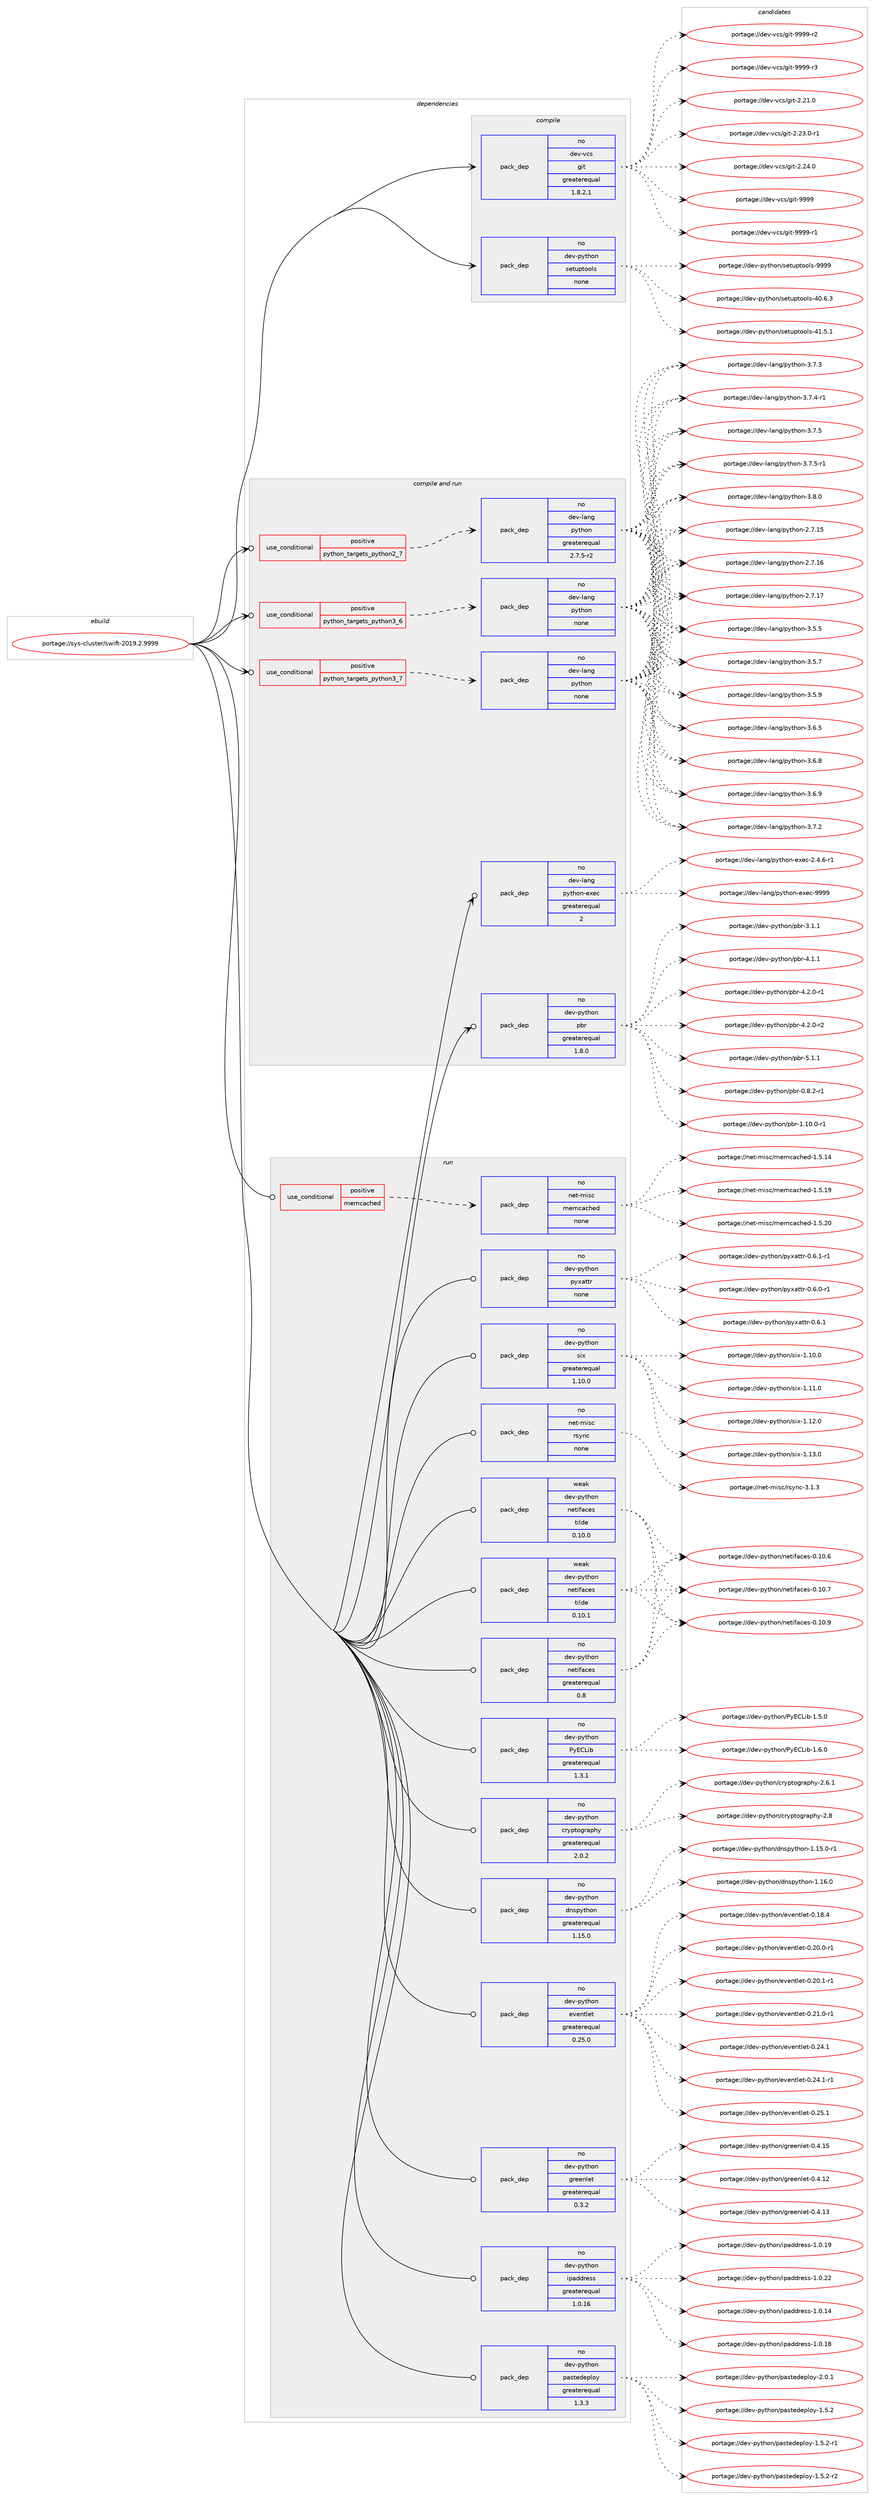 digraph prolog {

# *************
# Graph options
# *************

newrank=true;
concentrate=true;
compound=true;
graph [rankdir=LR,fontname=Helvetica,fontsize=10,ranksep=1.5];#, ranksep=2.5, nodesep=0.2];
edge  [arrowhead=vee];
node  [fontname=Helvetica,fontsize=10];

# **********
# The ebuild
# **********

subgraph cluster_leftcol {
color=gray;
rank=same;
label=<<i>ebuild</i>>;
id [label="portage://sys-cluster/swift-2019.2.9999", color=red, width=4, href="../sys-cluster/swift-2019.2.9999.svg"];
}

# ****************
# The dependencies
# ****************

subgraph cluster_midcol {
color=gray;
label=<<i>dependencies</i>>;
subgraph cluster_compile {
fillcolor="#eeeeee";
style=filled;
label=<<i>compile</i>>;
subgraph pack312205 {
dependency421271 [label=<<TABLE BORDER="0" CELLBORDER="1" CELLSPACING="0" CELLPADDING="4" WIDTH="220"><TR><TD ROWSPAN="6" CELLPADDING="30">pack_dep</TD></TR><TR><TD WIDTH="110">no</TD></TR><TR><TD>dev-python</TD></TR><TR><TD>setuptools</TD></TR><TR><TD>none</TD></TR><TR><TD></TD></TR></TABLE>>, shape=none, color=blue];
}
id:e -> dependency421271:w [weight=20,style="solid",arrowhead="vee"];
subgraph pack312206 {
dependency421272 [label=<<TABLE BORDER="0" CELLBORDER="1" CELLSPACING="0" CELLPADDING="4" WIDTH="220"><TR><TD ROWSPAN="6" CELLPADDING="30">pack_dep</TD></TR><TR><TD WIDTH="110">no</TD></TR><TR><TD>dev-vcs</TD></TR><TR><TD>git</TD></TR><TR><TD>greaterequal</TD></TR><TR><TD>1.8.2.1</TD></TR></TABLE>>, shape=none, color=blue];
}
id:e -> dependency421272:w [weight=20,style="solid",arrowhead="vee"];
}
subgraph cluster_compileandrun {
fillcolor="#eeeeee";
style=filled;
label=<<i>compile and run</i>>;
subgraph cond102037 {
dependency421273 [label=<<TABLE BORDER="0" CELLBORDER="1" CELLSPACING="0" CELLPADDING="4"><TR><TD ROWSPAN="3" CELLPADDING="10">use_conditional</TD></TR><TR><TD>positive</TD></TR><TR><TD>python_targets_python2_7</TD></TR></TABLE>>, shape=none, color=red];
subgraph pack312207 {
dependency421274 [label=<<TABLE BORDER="0" CELLBORDER="1" CELLSPACING="0" CELLPADDING="4" WIDTH="220"><TR><TD ROWSPAN="6" CELLPADDING="30">pack_dep</TD></TR><TR><TD WIDTH="110">no</TD></TR><TR><TD>dev-lang</TD></TR><TR><TD>python</TD></TR><TR><TD>greaterequal</TD></TR><TR><TD>2.7.5-r2</TD></TR></TABLE>>, shape=none, color=blue];
}
dependency421273:e -> dependency421274:w [weight=20,style="dashed",arrowhead="vee"];
}
id:e -> dependency421273:w [weight=20,style="solid",arrowhead="odotvee"];
subgraph cond102038 {
dependency421275 [label=<<TABLE BORDER="0" CELLBORDER="1" CELLSPACING="0" CELLPADDING="4"><TR><TD ROWSPAN="3" CELLPADDING="10">use_conditional</TD></TR><TR><TD>positive</TD></TR><TR><TD>python_targets_python3_6</TD></TR></TABLE>>, shape=none, color=red];
subgraph pack312208 {
dependency421276 [label=<<TABLE BORDER="0" CELLBORDER="1" CELLSPACING="0" CELLPADDING="4" WIDTH="220"><TR><TD ROWSPAN="6" CELLPADDING="30">pack_dep</TD></TR><TR><TD WIDTH="110">no</TD></TR><TR><TD>dev-lang</TD></TR><TR><TD>python</TD></TR><TR><TD>none</TD></TR><TR><TD></TD></TR></TABLE>>, shape=none, color=blue];
}
dependency421275:e -> dependency421276:w [weight=20,style="dashed",arrowhead="vee"];
}
id:e -> dependency421275:w [weight=20,style="solid",arrowhead="odotvee"];
subgraph cond102039 {
dependency421277 [label=<<TABLE BORDER="0" CELLBORDER="1" CELLSPACING="0" CELLPADDING="4"><TR><TD ROWSPAN="3" CELLPADDING="10">use_conditional</TD></TR><TR><TD>positive</TD></TR><TR><TD>python_targets_python3_7</TD></TR></TABLE>>, shape=none, color=red];
subgraph pack312209 {
dependency421278 [label=<<TABLE BORDER="0" CELLBORDER="1" CELLSPACING="0" CELLPADDING="4" WIDTH="220"><TR><TD ROWSPAN="6" CELLPADDING="30">pack_dep</TD></TR><TR><TD WIDTH="110">no</TD></TR><TR><TD>dev-lang</TD></TR><TR><TD>python</TD></TR><TR><TD>none</TD></TR><TR><TD></TD></TR></TABLE>>, shape=none, color=blue];
}
dependency421277:e -> dependency421278:w [weight=20,style="dashed",arrowhead="vee"];
}
id:e -> dependency421277:w [weight=20,style="solid",arrowhead="odotvee"];
subgraph pack312210 {
dependency421279 [label=<<TABLE BORDER="0" CELLBORDER="1" CELLSPACING="0" CELLPADDING="4" WIDTH="220"><TR><TD ROWSPAN="6" CELLPADDING="30">pack_dep</TD></TR><TR><TD WIDTH="110">no</TD></TR><TR><TD>dev-lang</TD></TR><TR><TD>python-exec</TD></TR><TR><TD>greaterequal</TD></TR><TR><TD>2</TD></TR></TABLE>>, shape=none, color=blue];
}
id:e -> dependency421279:w [weight=20,style="solid",arrowhead="odotvee"];
subgraph pack312211 {
dependency421280 [label=<<TABLE BORDER="0" CELLBORDER="1" CELLSPACING="0" CELLPADDING="4" WIDTH="220"><TR><TD ROWSPAN="6" CELLPADDING="30">pack_dep</TD></TR><TR><TD WIDTH="110">no</TD></TR><TR><TD>dev-python</TD></TR><TR><TD>pbr</TD></TR><TR><TD>greaterequal</TD></TR><TR><TD>1.8.0</TD></TR></TABLE>>, shape=none, color=blue];
}
id:e -> dependency421280:w [weight=20,style="solid",arrowhead="odotvee"];
}
subgraph cluster_run {
fillcolor="#eeeeee";
style=filled;
label=<<i>run</i>>;
subgraph cond102040 {
dependency421281 [label=<<TABLE BORDER="0" CELLBORDER="1" CELLSPACING="0" CELLPADDING="4"><TR><TD ROWSPAN="3" CELLPADDING="10">use_conditional</TD></TR><TR><TD>positive</TD></TR><TR><TD>memcached</TD></TR></TABLE>>, shape=none, color=red];
subgraph pack312212 {
dependency421282 [label=<<TABLE BORDER="0" CELLBORDER="1" CELLSPACING="0" CELLPADDING="4" WIDTH="220"><TR><TD ROWSPAN="6" CELLPADDING="30">pack_dep</TD></TR><TR><TD WIDTH="110">no</TD></TR><TR><TD>net-misc</TD></TR><TR><TD>memcached</TD></TR><TR><TD>none</TD></TR><TR><TD></TD></TR></TABLE>>, shape=none, color=blue];
}
dependency421281:e -> dependency421282:w [weight=20,style="dashed",arrowhead="vee"];
}
id:e -> dependency421281:w [weight=20,style="solid",arrowhead="odot"];
subgraph pack312213 {
dependency421283 [label=<<TABLE BORDER="0" CELLBORDER="1" CELLSPACING="0" CELLPADDING="4" WIDTH="220"><TR><TD ROWSPAN="6" CELLPADDING="30">pack_dep</TD></TR><TR><TD WIDTH="110">no</TD></TR><TR><TD>dev-python</TD></TR><TR><TD>PyECLib</TD></TR><TR><TD>greaterequal</TD></TR><TR><TD>1.3.1</TD></TR></TABLE>>, shape=none, color=blue];
}
id:e -> dependency421283:w [weight=20,style="solid",arrowhead="odot"];
subgraph pack312214 {
dependency421284 [label=<<TABLE BORDER="0" CELLBORDER="1" CELLSPACING="0" CELLPADDING="4" WIDTH="220"><TR><TD ROWSPAN="6" CELLPADDING="30">pack_dep</TD></TR><TR><TD WIDTH="110">no</TD></TR><TR><TD>dev-python</TD></TR><TR><TD>cryptography</TD></TR><TR><TD>greaterequal</TD></TR><TR><TD>2.0.2</TD></TR></TABLE>>, shape=none, color=blue];
}
id:e -> dependency421284:w [weight=20,style="solid",arrowhead="odot"];
subgraph pack312215 {
dependency421285 [label=<<TABLE BORDER="0" CELLBORDER="1" CELLSPACING="0" CELLPADDING="4" WIDTH="220"><TR><TD ROWSPAN="6" CELLPADDING="30">pack_dep</TD></TR><TR><TD WIDTH="110">no</TD></TR><TR><TD>dev-python</TD></TR><TR><TD>dnspython</TD></TR><TR><TD>greaterequal</TD></TR><TR><TD>1.15.0</TD></TR></TABLE>>, shape=none, color=blue];
}
id:e -> dependency421285:w [weight=20,style="solid",arrowhead="odot"];
subgraph pack312216 {
dependency421286 [label=<<TABLE BORDER="0" CELLBORDER="1" CELLSPACING="0" CELLPADDING="4" WIDTH="220"><TR><TD ROWSPAN="6" CELLPADDING="30">pack_dep</TD></TR><TR><TD WIDTH="110">no</TD></TR><TR><TD>dev-python</TD></TR><TR><TD>eventlet</TD></TR><TR><TD>greaterequal</TD></TR><TR><TD>0.25.0</TD></TR></TABLE>>, shape=none, color=blue];
}
id:e -> dependency421286:w [weight=20,style="solid",arrowhead="odot"];
subgraph pack312217 {
dependency421287 [label=<<TABLE BORDER="0" CELLBORDER="1" CELLSPACING="0" CELLPADDING="4" WIDTH="220"><TR><TD ROWSPAN="6" CELLPADDING="30">pack_dep</TD></TR><TR><TD WIDTH="110">no</TD></TR><TR><TD>dev-python</TD></TR><TR><TD>greenlet</TD></TR><TR><TD>greaterequal</TD></TR><TR><TD>0.3.2</TD></TR></TABLE>>, shape=none, color=blue];
}
id:e -> dependency421287:w [weight=20,style="solid",arrowhead="odot"];
subgraph pack312218 {
dependency421288 [label=<<TABLE BORDER="0" CELLBORDER="1" CELLSPACING="0" CELLPADDING="4" WIDTH="220"><TR><TD ROWSPAN="6" CELLPADDING="30">pack_dep</TD></TR><TR><TD WIDTH="110">no</TD></TR><TR><TD>dev-python</TD></TR><TR><TD>ipaddress</TD></TR><TR><TD>greaterequal</TD></TR><TR><TD>1.0.16</TD></TR></TABLE>>, shape=none, color=blue];
}
id:e -> dependency421288:w [weight=20,style="solid",arrowhead="odot"];
subgraph pack312219 {
dependency421289 [label=<<TABLE BORDER="0" CELLBORDER="1" CELLSPACING="0" CELLPADDING="4" WIDTH="220"><TR><TD ROWSPAN="6" CELLPADDING="30">pack_dep</TD></TR><TR><TD WIDTH="110">no</TD></TR><TR><TD>dev-python</TD></TR><TR><TD>netifaces</TD></TR><TR><TD>greaterequal</TD></TR><TR><TD>0.8</TD></TR></TABLE>>, shape=none, color=blue];
}
id:e -> dependency421289:w [weight=20,style="solid",arrowhead="odot"];
subgraph pack312220 {
dependency421290 [label=<<TABLE BORDER="0" CELLBORDER="1" CELLSPACING="0" CELLPADDING="4" WIDTH="220"><TR><TD ROWSPAN="6" CELLPADDING="30">pack_dep</TD></TR><TR><TD WIDTH="110">no</TD></TR><TR><TD>dev-python</TD></TR><TR><TD>pastedeploy</TD></TR><TR><TD>greaterequal</TD></TR><TR><TD>1.3.3</TD></TR></TABLE>>, shape=none, color=blue];
}
id:e -> dependency421290:w [weight=20,style="solid",arrowhead="odot"];
subgraph pack312221 {
dependency421291 [label=<<TABLE BORDER="0" CELLBORDER="1" CELLSPACING="0" CELLPADDING="4" WIDTH="220"><TR><TD ROWSPAN="6" CELLPADDING="30">pack_dep</TD></TR><TR><TD WIDTH="110">no</TD></TR><TR><TD>dev-python</TD></TR><TR><TD>pyxattr</TD></TR><TR><TD>none</TD></TR><TR><TD></TD></TR></TABLE>>, shape=none, color=blue];
}
id:e -> dependency421291:w [weight=20,style="solid",arrowhead="odot"];
subgraph pack312222 {
dependency421292 [label=<<TABLE BORDER="0" CELLBORDER="1" CELLSPACING="0" CELLPADDING="4" WIDTH="220"><TR><TD ROWSPAN="6" CELLPADDING="30">pack_dep</TD></TR><TR><TD WIDTH="110">no</TD></TR><TR><TD>dev-python</TD></TR><TR><TD>six</TD></TR><TR><TD>greaterequal</TD></TR><TR><TD>1.10.0</TD></TR></TABLE>>, shape=none, color=blue];
}
id:e -> dependency421292:w [weight=20,style="solid",arrowhead="odot"];
subgraph pack312223 {
dependency421293 [label=<<TABLE BORDER="0" CELLBORDER="1" CELLSPACING="0" CELLPADDING="4" WIDTH="220"><TR><TD ROWSPAN="6" CELLPADDING="30">pack_dep</TD></TR><TR><TD WIDTH="110">no</TD></TR><TR><TD>net-misc</TD></TR><TR><TD>rsync</TD></TR><TR><TD>none</TD></TR><TR><TD></TD></TR></TABLE>>, shape=none, color=blue];
}
id:e -> dependency421293:w [weight=20,style="solid",arrowhead="odot"];
subgraph pack312224 {
dependency421294 [label=<<TABLE BORDER="0" CELLBORDER="1" CELLSPACING="0" CELLPADDING="4" WIDTH="220"><TR><TD ROWSPAN="6" CELLPADDING="30">pack_dep</TD></TR><TR><TD WIDTH="110">weak</TD></TR><TR><TD>dev-python</TD></TR><TR><TD>netifaces</TD></TR><TR><TD>tilde</TD></TR><TR><TD>0.10.0</TD></TR></TABLE>>, shape=none, color=blue];
}
id:e -> dependency421294:w [weight=20,style="solid",arrowhead="odot"];
subgraph pack312225 {
dependency421295 [label=<<TABLE BORDER="0" CELLBORDER="1" CELLSPACING="0" CELLPADDING="4" WIDTH="220"><TR><TD ROWSPAN="6" CELLPADDING="30">pack_dep</TD></TR><TR><TD WIDTH="110">weak</TD></TR><TR><TD>dev-python</TD></TR><TR><TD>netifaces</TD></TR><TR><TD>tilde</TD></TR><TR><TD>0.10.1</TD></TR></TABLE>>, shape=none, color=blue];
}
id:e -> dependency421295:w [weight=20,style="solid",arrowhead="odot"];
}
}

# **************
# The candidates
# **************

subgraph cluster_choices {
rank=same;
color=gray;
label=<<i>candidates</i>>;

subgraph choice312205 {
color=black;
nodesep=1;
choiceportage100101118451121211161041111104711510111611711211611111110811545524846544651 [label="portage://dev-python/setuptools-40.6.3", color=red, width=4,href="../dev-python/setuptools-40.6.3.svg"];
choiceportage100101118451121211161041111104711510111611711211611111110811545524946534649 [label="portage://dev-python/setuptools-41.5.1", color=red, width=4,href="../dev-python/setuptools-41.5.1.svg"];
choiceportage10010111845112121116104111110471151011161171121161111111081154557575757 [label="portage://dev-python/setuptools-9999", color=red, width=4,href="../dev-python/setuptools-9999.svg"];
dependency421271:e -> choiceportage100101118451121211161041111104711510111611711211611111110811545524846544651:w [style=dotted,weight="100"];
dependency421271:e -> choiceportage100101118451121211161041111104711510111611711211611111110811545524946534649:w [style=dotted,weight="100"];
dependency421271:e -> choiceportage10010111845112121116104111110471151011161171121161111111081154557575757:w [style=dotted,weight="100"];
}
subgraph choice312206 {
color=black;
nodesep=1;
choiceportage10010111845118991154710310511645504650494648 [label="portage://dev-vcs/git-2.21.0", color=red, width=4,href="../dev-vcs/git-2.21.0.svg"];
choiceportage100101118451189911547103105116455046505146484511449 [label="portage://dev-vcs/git-2.23.0-r1", color=red, width=4,href="../dev-vcs/git-2.23.0-r1.svg"];
choiceportage10010111845118991154710310511645504650524648 [label="portage://dev-vcs/git-2.24.0", color=red, width=4,href="../dev-vcs/git-2.24.0.svg"];
choiceportage1001011184511899115471031051164557575757 [label="portage://dev-vcs/git-9999", color=red, width=4,href="../dev-vcs/git-9999.svg"];
choiceportage10010111845118991154710310511645575757574511449 [label="portage://dev-vcs/git-9999-r1", color=red, width=4,href="../dev-vcs/git-9999-r1.svg"];
choiceportage10010111845118991154710310511645575757574511450 [label="portage://dev-vcs/git-9999-r2", color=red, width=4,href="../dev-vcs/git-9999-r2.svg"];
choiceportage10010111845118991154710310511645575757574511451 [label="portage://dev-vcs/git-9999-r3", color=red, width=4,href="../dev-vcs/git-9999-r3.svg"];
dependency421272:e -> choiceportage10010111845118991154710310511645504650494648:w [style=dotted,weight="100"];
dependency421272:e -> choiceportage100101118451189911547103105116455046505146484511449:w [style=dotted,weight="100"];
dependency421272:e -> choiceportage10010111845118991154710310511645504650524648:w [style=dotted,weight="100"];
dependency421272:e -> choiceportage1001011184511899115471031051164557575757:w [style=dotted,weight="100"];
dependency421272:e -> choiceportage10010111845118991154710310511645575757574511449:w [style=dotted,weight="100"];
dependency421272:e -> choiceportage10010111845118991154710310511645575757574511450:w [style=dotted,weight="100"];
dependency421272:e -> choiceportage10010111845118991154710310511645575757574511451:w [style=dotted,weight="100"];
}
subgraph choice312207 {
color=black;
nodesep=1;
choiceportage10010111845108971101034711212111610411111045504655464953 [label="portage://dev-lang/python-2.7.15", color=red, width=4,href="../dev-lang/python-2.7.15.svg"];
choiceportage10010111845108971101034711212111610411111045504655464954 [label="portage://dev-lang/python-2.7.16", color=red, width=4,href="../dev-lang/python-2.7.16.svg"];
choiceportage10010111845108971101034711212111610411111045504655464955 [label="portage://dev-lang/python-2.7.17", color=red, width=4,href="../dev-lang/python-2.7.17.svg"];
choiceportage100101118451089711010347112121116104111110455146534653 [label="portage://dev-lang/python-3.5.5", color=red, width=4,href="../dev-lang/python-3.5.5.svg"];
choiceportage100101118451089711010347112121116104111110455146534655 [label="portage://dev-lang/python-3.5.7", color=red, width=4,href="../dev-lang/python-3.5.7.svg"];
choiceportage100101118451089711010347112121116104111110455146534657 [label="portage://dev-lang/python-3.5.9", color=red, width=4,href="../dev-lang/python-3.5.9.svg"];
choiceportage100101118451089711010347112121116104111110455146544653 [label="portage://dev-lang/python-3.6.5", color=red, width=4,href="../dev-lang/python-3.6.5.svg"];
choiceportage100101118451089711010347112121116104111110455146544656 [label="portage://dev-lang/python-3.6.8", color=red, width=4,href="../dev-lang/python-3.6.8.svg"];
choiceportage100101118451089711010347112121116104111110455146544657 [label="portage://dev-lang/python-3.6.9", color=red, width=4,href="../dev-lang/python-3.6.9.svg"];
choiceportage100101118451089711010347112121116104111110455146554650 [label="portage://dev-lang/python-3.7.2", color=red, width=4,href="../dev-lang/python-3.7.2.svg"];
choiceportage100101118451089711010347112121116104111110455146554651 [label="portage://dev-lang/python-3.7.3", color=red, width=4,href="../dev-lang/python-3.7.3.svg"];
choiceportage1001011184510897110103471121211161041111104551465546524511449 [label="portage://dev-lang/python-3.7.4-r1", color=red, width=4,href="../dev-lang/python-3.7.4-r1.svg"];
choiceportage100101118451089711010347112121116104111110455146554653 [label="portage://dev-lang/python-3.7.5", color=red, width=4,href="../dev-lang/python-3.7.5.svg"];
choiceportage1001011184510897110103471121211161041111104551465546534511449 [label="portage://dev-lang/python-3.7.5-r1", color=red, width=4,href="../dev-lang/python-3.7.5-r1.svg"];
choiceportage100101118451089711010347112121116104111110455146564648 [label="portage://dev-lang/python-3.8.0", color=red, width=4,href="../dev-lang/python-3.8.0.svg"];
dependency421274:e -> choiceportage10010111845108971101034711212111610411111045504655464953:w [style=dotted,weight="100"];
dependency421274:e -> choiceportage10010111845108971101034711212111610411111045504655464954:w [style=dotted,weight="100"];
dependency421274:e -> choiceportage10010111845108971101034711212111610411111045504655464955:w [style=dotted,weight="100"];
dependency421274:e -> choiceportage100101118451089711010347112121116104111110455146534653:w [style=dotted,weight="100"];
dependency421274:e -> choiceportage100101118451089711010347112121116104111110455146534655:w [style=dotted,weight="100"];
dependency421274:e -> choiceportage100101118451089711010347112121116104111110455146534657:w [style=dotted,weight="100"];
dependency421274:e -> choiceportage100101118451089711010347112121116104111110455146544653:w [style=dotted,weight="100"];
dependency421274:e -> choiceportage100101118451089711010347112121116104111110455146544656:w [style=dotted,weight="100"];
dependency421274:e -> choiceportage100101118451089711010347112121116104111110455146544657:w [style=dotted,weight="100"];
dependency421274:e -> choiceportage100101118451089711010347112121116104111110455146554650:w [style=dotted,weight="100"];
dependency421274:e -> choiceportage100101118451089711010347112121116104111110455146554651:w [style=dotted,weight="100"];
dependency421274:e -> choiceportage1001011184510897110103471121211161041111104551465546524511449:w [style=dotted,weight="100"];
dependency421274:e -> choiceportage100101118451089711010347112121116104111110455146554653:w [style=dotted,weight="100"];
dependency421274:e -> choiceportage1001011184510897110103471121211161041111104551465546534511449:w [style=dotted,weight="100"];
dependency421274:e -> choiceportage100101118451089711010347112121116104111110455146564648:w [style=dotted,weight="100"];
}
subgraph choice312208 {
color=black;
nodesep=1;
choiceportage10010111845108971101034711212111610411111045504655464953 [label="portage://dev-lang/python-2.7.15", color=red, width=4,href="../dev-lang/python-2.7.15.svg"];
choiceportage10010111845108971101034711212111610411111045504655464954 [label="portage://dev-lang/python-2.7.16", color=red, width=4,href="../dev-lang/python-2.7.16.svg"];
choiceportage10010111845108971101034711212111610411111045504655464955 [label="portage://dev-lang/python-2.7.17", color=red, width=4,href="../dev-lang/python-2.7.17.svg"];
choiceportage100101118451089711010347112121116104111110455146534653 [label="portage://dev-lang/python-3.5.5", color=red, width=4,href="../dev-lang/python-3.5.5.svg"];
choiceportage100101118451089711010347112121116104111110455146534655 [label="portage://dev-lang/python-3.5.7", color=red, width=4,href="../dev-lang/python-3.5.7.svg"];
choiceportage100101118451089711010347112121116104111110455146534657 [label="portage://dev-lang/python-3.5.9", color=red, width=4,href="../dev-lang/python-3.5.9.svg"];
choiceportage100101118451089711010347112121116104111110455146544653 [label="portage://dev-lang/python-3.6.5", color=red, width=4,href="../dev-lang/python-3.6.5.svg"];
choiceportage100101118451089711010347112121116104111110455146544656 [label="portage://dev-lang/python-3.6.8", color=red, width=4,href="../dev-lang/python-3.6.8.svg"];
choiceportage100101118451089711010347112121116104111110455146544657 [label="portage://dev-lang/python-3.6.9", color=red, width=4,href="../dev-lang/python-3.6.9.svg"];
choiceportage100101118451089711010347112121116104111110455146554650 [label="portage://dev-lang/python-3.7.2", color=red, width=4,href="../dev-lang/python-3.7.2.svg"];
choiceportage100101118451089711010347112121116104111110455146554651 [label="portage://dev-lang/python-3.7.3", color=red, width=4,href="../dev-lang/python-3.7.3.svg"];
choiceportage1001011184510897110103471121211161041111104551465546524511449 [label="portage://dev-lang/python-3.7.4-r1", color=red, width=4,href="../dev-lang/python-3.7.4-r1.svg"];
choiceportage100101118451089711010347112121116104111110455146554653 [label="portage://dev-lang/python-3.7.5", color=red, width=4,href="../dev-lang/python-3.7.5.svg"];
choiceportage1001011184510897110103471121211161041111104551465546534511449 [label="portage://dev-lang/python-3.7.5-r1", color=red, width=4,href="../dev-lang/python-3.7.5-r1.svg"];
choiceportage100101118451089711010347112121116104111110455146564648 [label="portage://dev-lang/python-3.8.0", color=red, width=4,href="../dev-lang/python-3.8.0.svg"];
dependency421276:e -> choiceportage10010111845108971101034711212111610411111045504655464953:w [style=dotted,weight="100"];
dependency421276:e -> choiceportage10010111845108971101034711212111610411111045504655464954:w [style=dotted,weight="100"];
dependency421276:e -> choiceportage10010111845108971101034711212111610411111045504655464955:w [style=dotted,weight="100"];
dependency421276:e -> choiceportage100101118451089711010347112121116104111110455146534653:w [style=dotted,weight="100"];
dependency421276:e -> choiceportage100101118451089711010347112121116104111110455146534655:w [style=dotted,weight="100"];
dependency421276:e -> choiceportage100101118451089711010347112121116104111110455146534657:w [style=dotted,weight="100"];
dependency421276:e -> choiceportage100101118451089711010347112121116104111110455146544653:w [style=dotted,weight="100"];
dependency421276:e -> choiceportage100101118451089711010347112121116104111110455146544656:w [style=dotted,weight="100"];
dependency421276:e -> choiceportage100101118451089711010347112121116104111110455146544657:w [style=dotted,weight="100"];
dependency421276:e -> choiceportage100101118451089711010347112121116104111110455146554650:w [style=dotted,weight="100"];
dependency421276:e -> choiceportage100101118451089711010347112121116104111110455146554651:w [style=dotted,weight="100"];
dependency421276:e -> choiceportage1001011184510897110103471121211161041111104551465546524511449:w [style=dotted,weight="100"];
dependency421276:e -> choiceportage100101118451089711010347112121116104111110455146554653:w [style=dotted,weight="100"];
dependency421276:e -> choiceportage1001011184510897110103471121211161041111104551465546534511449:w [style=dotted,weight="100"];
dependency421276:e -> choiceportage100101118451089711010347112121116104111110455146564648:w [style=dotted,weight="100"];
}
subgraph choice312209 {
color=black;
nodesep=1;
choiceportage10010111845108971101034711212111610411111045504655464953 [label="portage://dev-lang/python-2.7.15", color=red, width=4,href="../dev-lang/python-2.7.15.svg"];
choiceportage10010111845108971101034711212111610411111045504655464954 [label="portage://dev-lang/python-2.7.16", color=red, width=4,href="../dev-lang/python-2.7.16.svg"];
choiceportage10010111845108971101034711212111610411111045504655464955 [label="portage://dev-lang/python-2.7.17", color=red, width=4,href="../dev-lang/python-2.7.17.svg"];
choiceportage100101118451089711010347112121116104111110455146534653 [label="portage://dev-lang/python-3.5.5", color=red, width=4,href="../dev-lang/python-3.5.5.svg"];
choiceportage100101118451089711010347112121116104111110455146534655 [label="portage://dev-lang/python-3.5.7", color=red, width=4,href="../dev-lang/python-3.5.7.svg"];
choiceportage100101118451089711010347112121116104111110455146534657 [label="portage://dev-lang/python-3.5.9", color=red, width=4,href="../dev-lang/python-3.5.9.svg"];
choiceportage100101118451089711010347112121116104111110455146544653 [label="portage://dev-lang/python-3.6.5", color=red, width=4,href="../dev-lang/python-3.6.5.svg"];
choiceportage100101118451089711010347112121116104111110455146544656 [label="portage://dev-lang/python-3.6.8", color=red, width=4,href="../dev-lang/python-3.6.8.svg"];
choiceportage100101118451089711010347112121116104111110455146544657 [label="portage://dev-lang/python-3.6.9", color=red, width=4,href="../dev-lang/python-3.6.9.svg"];
choiceportage100101118451089711010347112121116104111110455146554650 [label="portage://dev-lang/python-3.7.2", color=red, width=4,href="../dev-lang/python-3.7.2.svg"];
choiceportage100101118451089711010347112121116104111110455146554651 [label="portage://dev-lang/python-3.7.3", color=red, width=4,href="../dev-lang/python-3.7.3.svg"];
choiceportage1001011184510897110103471121211161041111104551465546524511449 [label="portage://dev-lang/python-3.7.4-r1", color=red, width=4,href="../dev-lang/python-3.7.4-r1.svg"];
choiceportage100101118451089711010347112121116104111110455146554653 [label="portage://dev-lang/python-3.7.5", color=red, width=4,href="../dev-lang/python-3.7.5.svg"];
choiceportage1001011184510897110103471121211161041111104551465546534511449 [label="portage://dev-lang/python-3.7.5-r1", color=red, width=4,href="../dev-lang/python-3.7.5-r1.svg"];
choiceportage100101118451089711010347112121116104111110455146564648 [label="portage://dev-lang/python-3.8.0", color=red, width=4,href="../dev-lang/python-3.8.0.svg"];
dependency421278:e -> choiceportage10010111845108971101034711212111610411111045504655464953:w [style=dotted,weight="100"];
dependency421278:e -> choiceportage10010111845108971101034711212111610411111045504655464954:w [style=dotted,weight="100"];
dependency421278:e -> choiceportage10010111845108971101034711212111610411111045504655464955:w [style=dotted,weight="100"];
dependency421278:e -> choiceportage100101118451089711010347112121116104111110455146534653:w [style=dotted,weight="100"];
dependency421278:e -> choiceportage100101118451089711010347112121116104111110455146534655:w [style=dotted,weight="100"];
dependency421278:e -> choiceportage100101118451089711010347112121116104111110455146534657:w [style=dotted,weight="100"];
dependency421278:e -> choiceportage100101118451089711010347112121116104111110455146544653:w [style=dotted,weight="100"];
dependency421278:e -> choiceportage100101118451089711010347112121116104111110455146544656:w [style=dotted,weight="100"];
dependency421278:e -> choiceportage100101118451089711010347112121116104111110455146544657:w [style=dotted,weight="100"];
dependency421278:e -> choiceportage100101118451089711010347112121116104111110455146554650:w [style=dotted,weight="100"];
dependency421278:e -> choiceportage100101118451089711010347112121116104111110455146554651:w [style=dotted,weight="100"];
dependency421278:e -> choiceportage1001011184510897110103471121211161041111104551465546524511449:w [style=dotted,weight="100"];
dependency421278:e -> choiceportage100101118451089711010347112121116104111110455146554653:w [style=dotted,weight="100"];
dependency421278:e -> choiceportage1001011184510897110103471121211161041111104551465546534511449:w [style=dotted,weight="100"];
dependency421278:e -> choiceportage100101118451089711010347112121116104111110455146564648:w [style=dotted,weight="100"];
}
subgraph choice312210 {
color=black;
nodesep=1;
choiceportage10010111845108971101034711212111610411111045101120101994550465246544511449 [label="portage://dev-lang/python-exec-2.4.6-r1", color=red, width=4,href="../dev-lang/python-exec-2.4.6-r1.svg"];
choiceportage10010111845108971101034711212111610411111045101120101994557575757 [label="portage://dev-lang/python-exec-9999", color=red, width=4,href="../dev-lang/python-exec-9999.svg"];
dependency421279:e -> choiceportage10010111845108971101034711212111610411111045101120101994550465246544511449:w [style=dotted,weight="100"];
dependency421279:e -> choiceportage10010111845108971101034711212111610411111045101120101994557575757:w [style=dotted,weight="100"];
}
subgraph choice312211 {
color=black;
nodesep=1;
choiceportage1001011184511212111610411111047112981144548465646504511449 [label="portage://dev-python/pbr-0.8.2-r1", color=red, width=4,href="../dev-python/pbr-0.8.2-r1.svg"];
choiceportage100101118451121211161041111104711298114454946494846484511449 [label="portage://dev-python/pbr-1.10.0-r1", color=red, width=4,href="../dev-python/pbr-1.10.0-r1.svg"];
choiceportage100101118451121211161041111104711298114455146494649 [label="portage://dev-python/pbr-3.1.1", color=red, width=4,href="../dev-python/pbr-3.1.1.svg"];
choiceportage100101118451121211161041111104711298114455246494649 [label="portage://dev-python/pbr-4.1.1", color=red, width=4,href="../dev-python/pbr-4.1.1.svg"];
choiceportage1001011184511212111610411111047112981144552465046484511449 [label="portage://dev-python/pbr-4.2.0-r1", color=red, width=4,href="../dev-python/pbr-4.2.0-r1.svg"];
choiceportage1001011184511212111610411111047112981144552465046484511450 [label="portage://dev-python/pbr-4.2.0-r2", color=red, width=4,href="../dev-python/pbr-4.2.0-r2.svg"];
choiceportage100101118451121211161041111104711298114455346494649 [label="portage://dev-python/pbr-5.1.1", color=red, width=4,href="../dev-python/pbr-5.1.1.svg"];
dependency421280:e -> choiceportage1001011184511212111610411111047112981144548465646504511449:w [style=dotted,weight="100"];
dependency421280:e -> choiceportage100101118451121211161041111104711298114454946494846484511449:w [style=dotted,weight="100"];
dependency421280:e -> choiceportage100101118451121211161041111104711298114455146494649:w [style=dotted,weight="100"];
dependency421280:e -> choiceportage100101118451121211161041111104711298114455246494649:w [style=dotted,weight="100"];
dependency421280:e -> choiceportage1001011184511212111610411111047112981144552465046484511449:w [style=dotted,weight="100"];
dependency421280:e -> choiceportage1001011184511212111610411111047112981144552465046484511450:w [style=dotted,weight="100"];
dependency421280:e -> choiceportage100101118451121211161041111104711298114455346494649:w [style=dotted,weight="100"];
}
subgraph choice312212 {
color=black;
nodesep=1;
choiceportage11010111645109105115994710910110999979910410110045494653464952 [label="portage://net-misc/memcached-1.5.14", color=red, width=4,href="../net-misc/memcached-1.5.14.svg"];
choiceportage11010111645109105115994710910110999979910410110045494653464957 [label="portage://net-misc/memcached-1.5.19", color=red, width=4,href="../net-misc/memcached-1.5.19.svg"];
choiceportage11010111645109105115994710910110999979910410110045494653465048 [label="portage://net-misc/memcached-1.5.20", color=red, width=4,href="../net-misc/memcached-1.5.20.svg"];
dependency421282:e -> choiceportage11010111645109105115994710910110999979910410110045494653464952:w [style=dotted,weight="100"];
dependency421282:e -> choiceportage11010111645109105115994710910110999979910410110045494653464957:w [style=dotted,weight="100"];
dependency421282:e -> choiceportage11010111645109105115994710910110999979910410110045494653465048:w [style=dotted,weight="100"];
}
subgraph choice312213 {
color=black;
nodesep=1;
choiceportage10010111845112121116104111110478012169677610598454946534648 [label="portage://dev-python/PyECLib-1.5.0", color=red, width=4,href="../dev-python/PyECLib-1.5.0.svg"];
choiceportage10010111845112121116104111110478012169677610598454946544648 [label="portage://dev-python/PyECLib-1.6.0", color=red, width=4,href="../dev-python/PyECLib-1.6.0.svg"];
dependency421283:e -> choiceportage10010111845112121116104111110478012169677610598454946534648:w [style=dotted,weight="100"];
dependency421283:e -> choiceportage10010111845112121116104111110478012169677610598454946544648:w [style=dotted,weight="100"];
}
subgraph choice312214 {
color=black;
nodesep=1;
choiceportage10010111845112121116104111110479911412111211611110311497112104121455046544649 [label="portage://dev-python/cryptography-2.6.1", color=red, width=4,href="../dev-python/cryptography-2.6.1.svg"];
choiceportage1001011184511212111610411111047991141211121161111031149711210412145504656 [label="portage://dev-python/cryptography-2.8", color=red, width=4,href="../dev-python/cryptography-2.8.svg"];
dependency421284:e -> choiceportage10010111845112121116104111110479911412111211611110311497112104121455046544649:w [style=dotted,weight="100"];
dependency421284:e -> choiceportage1001011184511212111610411111047991141211121161111031149711210412145504656:w [style=dotted,weight="100"];
}
subgraph choice312215 {
color=black;
nodesep=1;
choiceportage1001011184511212111610411111047100110115112121116104111110454946495346484511449 [label="portage://dev-python/dnspython-1.15.0-r1", color=red, width=4,href="../dev-python/dnspython-1.15.0-r1.svg"];
choiceportage100101118451121211161041111104710011011511212111610411111045494649544648 [label="portage://dev-python/dnspython-1.16.0", color=red, width=4,href="../dev-python/dnspython-1.16.0.svg"];
dependency421285:e -> choiceportage1001011184511212111610411111047100110115112121116104111110454946495346484511449:w [style=dotted,weight="100"];
dependency421285:e -> choiceportage100101118451121211161041111104710011011511212111610411111045494649544648:w [style=dotted,weight="100"];
}
subgraph choice312216 {
color=black;
nodesep=1;
choiceportage100101118451121211161041111104710111810111011610810111645484649564652 [label="portage://dev-python/eventlet-0.18.4", color=red, width=4,href="../dev-python/eventlet-0.18.4.svg"];
choiceportage1001011184511212111610411111047101118101110116108101116454846504846484511449 [label="portage://dev-python/eventlet-0.20.0-r1", color=red, width=4,href="../dev-python/eventlet-0.20.0-r1.svg"];
choiceportage1001011184511212111610411111047101118101110116108101116454846504846494511449 [label="portage://dev-python/eventlet-0.20.1-r1", color=red, width=4,href="../dev-python/eventlet-0.20.1-r1.svg"];
choiceportage1001011184511212111610411111047101118101110116108101116454846504946484511449 [label="portage://dev-python/eventlet-0.21.0-r1", color=red, width=4,href="../dev-python/eventlet-0.21.0-r1.svg"];
choiceportage100101118451121211161041111104710111810111011610810111645484650524649 [label="portage://dev-python/eventlet-0.24.1", color=red, width=4,href="../dev-python/eventlet-0.24.1.svg"];
choiceportage1001011184511212111610411111047101118101110116108101116454846505246494511449 [label="portage://dev-python/eventlet-0.24.1-r1", color=red, width=4,href="../dev-python/eventlet-0.24.1-r1.svg"];
choiceportage100101118451121211161041111104710111810111011610810111645484650534649 [label="portage://dev-python/eventlet-0.25.1", color=red, width=4,href="../dev-python/eventlet-0.25.1.svg"];
dependency421286:e -> choiceportage100101118451121211161041111104710111810111011610810111645484649564652:w [style=dotted,weight="100"];
dependency421286:e -> choiceportage1001011184511212111610411111047101118101110116108101116454846504846484511449:w [style=dotted,weight="100"];
dependency421286:e -> choiceportage1001011184511212111610411111047101118101110116108101116454846504846494511449:w [style=dotted,weight="100"];
dependency421286:e -> choiceportage1001011184511212111610411111047101118101110116108101116454846504946484511449:w [style=dotted,weight="100"];
dependency421286:e -> choiceportage100101118451121211161041111104710111810111011610810111645484650524649:w [style=dotted,weight="100"];
dependency421286:e -> choiceportage1001011184511212111610411111047101118101110116108101116454846505246494511449:w [style=dotted,weight="100"];
dependency421286:e -> choiceportage100101118451121211161041111104710111810111011610810111645484650534649:w [style=dotted,weight="100"];
}
subgraph choice312217 {
color=black;
nodesep=1;
choiceportage100101118451121211161041111104710311410110111010810111645484652464950 [label="portage://dev-python/greenlet-0.4.12", color=red, width=4,href="../dev-python/greenlet-0.4.12.svg"];
choiceportage100101118451121211161041111104710311410110111010810111645484652464951 [label="portage://dev-python/greenlet-0.4.13", color=red, width=4,href="../dev-python/greenlet-0.4.13.svg"];
choiceportage100101118451121211161041111104710311410110111010810111645484652464953 [label="portage://dev-python/greenlet-0.4.15", color=red, width=4,href="../dev-python/greenlet-0.4.15.svg"];
dependency421287:e -> choiceportage100101118451121211161041111104710311410110111010810111645484652464950:w [style=dotted,weight="100"];
dependency421287:e -> choiceportage100101118451121211161041111104710311410110111010810111645484652464951:w [style=dotted,weight="100"];
dependency421287:e -> choiceportage100101118451121211161041111104710311410110111010810111645484652464953:w [style=dotted,weight="100"];
}
subgraph choice312218 {
color=black;
nodesep=1;
choiceportage10010111845112121116104111110471051129710010011410111511545494648464952 [label="portage://dev-python/ipaddress-1.0.14", color=red, width=4,href="../dev-python/ipaddress-1.0.14.svg"];
choiceportage10010111845112121116104111110471051129710010011410111511545494648464956 [label="portage://dev-python/ipaddress-1.0.18", color=red, width=4,href="../dev-python/ipaddress-1.0.18.svg"];
choiceportage10010111845112121116104111110471051129710010011410111511545494648464957 [label="portage://dev-python/ipaddress-1.0.19", color=red, width=4,href="../dev-python/ipaddress-1.0.19.svg"];
choiceportage10010111845112121116104111110471051129710010011410111511545494648465050 [label="portage://dev-python/ipaddress-1.0.22", color=red, width=4,href="../dev-python/ipaddress-1.0.22.svg"];
dependency421288:e -> choiceportage10010111845112121116104111110471051129710010011410111511545494648464952:w [style=dotted,weight="100"];
dependency421288:e -> choiceportage10010111845112121116104111110471051129710010011410111511545494648464956:w [style=dotted,weight="100"];
dependency421288:e -> choiceportage10010111845112121116104111110471051129710010011410111511545494648464957:w [style=dotted,weight="100"];
dependency421288:e -> choiceportage10010111845112121116104111110471051129710010011410111511545494648465050:w [style=dotted,weight="100"];
}
subgraph choice312219 {
color=black;
nodesep=1;
choiceportage1001011184511212111610411111047110101116105102979910111545484649484654 [label="portage://dev-python/netifaces-0.10.6", color=red, width=4,href="../dev-python/netifaces-0.10.6.svg"];
choiceportage1001011184511212111610411111047110101116105102979910111545484649484655 [label="portage://dev-python/netifaces-0.10.7", color=red, width=4,href="../dev-python/netifaces-0.10.7.svg"];
choiceportage1001011184511212111610411111047110101116105102979910111545484649484657 [label="portage://dev-python/netifaces-0.10.9", color=red, width=4,href="../dev-python/netifaces-0.10.9.svg"];
dependency421289:e -> choiceportage1001011184511212111610411111047110101116105102979910111545484649484654:w [style=dotted,weight="100"];
dependency421289:e -> choiceportage1001011184511212111610411111047110101116105102979910111545484649484655:w [style=dotted,weight="100"];
dependency421289:e -> choiceportage1001011184511212111610411111047110101116105102979910111545484649484657:w [style=dotted,weight="100"];
}
subgraph choice312220 {
color=black;
nodesep=1;
choiceportage100101118451121211161041111104711297115116101100101112108111121454946534650 [label="portage://dev-python/pastedeploy-1.5.2", color=red, width=4,href="../dev-python/pastedeploy-1.5.2.svg"];
choiceportage1001011184511212111610411111047112971151161011001011121081111214549465346504511449 [label="portage://dev-python/pastedeploy-1.5.2-r1", color=red, width=4,href="../dev-python/pastedeploy-1.5.2-r1.svg"];
choiceportage1001011184511212111610411111047112971151161011001011121081111214549465346504511450 [label="portage://dev-python/pastedeploy-1.5.2-r2", color=red, width=4,href="../dev-python/pastedeploy-1.5.2-r2.svg"];
choiceportage100101118451121211161041111104711297115116101100101112108111121455046484649 [label="portage://dev-python/pastedeploy-2.0.1", color=red, width=4,href="../dev-python/pastedeploy-2.0.1.svg"];
dependency421290:e -> choiceportage100101118451121211161041111104711297115116101100101112108111121454946534650:w [style=dotted,weight="100"];
dependency421290:e -> choiceportage1001011184511212111610411111047112971151161011001011121081111214549465346504511449:w [style=dotted,weight="100"];
dependency421290:e -> choiceportage1001011184511212111610411111047112971151161011001011121081111214549465346504511450:w [style=dotted,weight="100"];
dependency421290:e -> choiceportage100101118451121211161041111104711297115116101100101112108111121455046484649:w [style=dotted,weight="100"];
}
subgraph choice312221 {
color=black;
nodesep=1;
choiceportage1001011184511212111610411111047112121120971161161144548465446484511449 [label="portage://dev-python/pyxattr-0.6.0-r1", color=red, width=4,href="../dev-python/pyxattr-0.6.0-r1.svg"];
choiceportage100101118451121211161041111104711212112097116116114454846544649 [label="portage://dev-python/pyxattr-0.6.1", color=red, width=4,href="../dev-python/pyxattr-0.6.1.svg"];
choiceportage1001011184511212111610411111047112121120971161161144548465446494511449 [label="portage://dev-python/pyxattr-0.6.1-r1", color=red, width=4,href="../dev-python/pyxattr-0.6.1-r1.svg"];
dependency421291:e -> choiceportage1001011184511212111610411111047112121120971161161144548465446484511449:w [style=dotted,weight="100"];
dependency421291:e -> choiceportage100101118451121211161041111104711212112097116116114454846544649:w [style=dotted,weight="100"];
dependency421291:e -> choiceportage1001011184511212111610411111047112121120971161161144548465446494511449:w [style=dotted,weight="100"];
}
subgraph choice312222 {
color=black;
nodesep=1;
choiceportage100101118451121211161041111104711510512045494649484648 [label="portage://dev-python/six-1.10.0", color=red, width=4,href="../dev-python/six-1.10.0.svg"];
choiceportage100101118451121211161041111104711510512045494649494648 [label="portage://dev-python/six-1.11.0", color=red, width=4,href="../dev-python/six-1.11.0.svg"];
choiceportage100101118451121211161041111104711510512045494649504648 [label="portage://dev-python/six-1.12.0", color=red, width=4,href="../dev-python/six-1.12.0.svg"];
choiceportage100101118451121211161041111104711510512045494649514648 [label="portage://dev-python/six-1.13.0", color=red, width=4,href="../dev-python/six-1.13.0.svg"];
dependency421292:e -> choiceportage100101118451121211161041111104711510512045494649484648:w [style=dotted,weight="100"];
dependency421292:e -> choiceportage100101118451121211161041111104711510512045494649494648:w [style=dotted,weight="100"];
dependency421292:e -> choiceportage100101118451121211161041111104711510512045494649504648:w [style=dotted,weight="100"];
dependency421292:e -> choiceportage100101118451121211161041111104711510512045494649514648:w [style=dotted,weight="100"];
}
subgraph choice312223 {
color=black;
nodesep=1;
choiceportage11010111645109105115994711411512111099455146494651 [label="portage://net-misc/rsync-3.1.3", color=red, width=4,href="../net-misc/rsync-3.1.3.svg"];
dependency421293:e -> choiceportage11010111645109105115994711411512111099455146494651:w [style=dotted,weight="100"];
}
subgraph choice312224 {
color=black;
nodesep=1;
choiceportage1001011184511212111610411111047110101116105102979910111545484649484654 [label="portage://dev-python/netifaces-0.10.6", color=red, width=4,href="../dev-python/netifaces-0.10.6.svg"];
choiceportage1001011184511212111610411111047110101116105102979910111545484649484655 [label="portage://dev-python/netifaces-0.10.7", color=red, width=4,href="../dev-python/netifaces-0.10.7.svg"];
choiceportage1001011184511212111610411111047110101116105102979910111545484649484657 [label="portage://dev-python/netifaces-0.10.9", color=red, width=4,href="../dev-python/netifaces-0.10.9.svg"];
dependency421294:e -> choiceportage1001011184511212111610411111047110101116105102979910111545484649484654:w [style=dotted,weight="100"];
dependency421294:e -> choiceportage1001011184511212111610411111047110101116105102979910111545484649484655:w [style=dotted,weight="100"];
dependency421294:e -> choiceportage1001011184511212111610411111047110101116105102979910111545484649484657:w [style=dotted,weight="100"];
}
subgraph choice312225 {
color=black;
nodesep=1;
choiceportage1001011184511212111610411111047110101116105102979910111545484649484654 [label="portage://dev-python/netifaces-0.10.6", color=red, width=4,href="../dev-python/netifaces-0.10.6.svg"];
choiceportage1001011184511212111610411111047110101116105102979910111545484649484655 [label="portage://dev-python/netifaces-0.10.7", color=red, width=4,href="../dev-python/netifaces-0.10.7.svg"];
choiceportage1001011184511212111610411111047110101116105102979910111545484649484657 [label="portage://dev-python/netifaces-0.10.9", color=red, width=4,href="../dev-python/netifaces-0.10.9.svg"];
dependency421295:e -> choiceportage1001011184511212111610411111047110101116105102979910111545484649484654:w [style=dotted,weight="100"];
dependency421295:e -> choiceportage1001011184511212111610411111047110101116105102979910111545484649484655:w [style=dotted,weight="100"];
dependency421295:e -> choiceportage1001011184511212111610411111047110101116105102979910111545484649484657:w [style=dotted,weight="100"];
}
}

}
